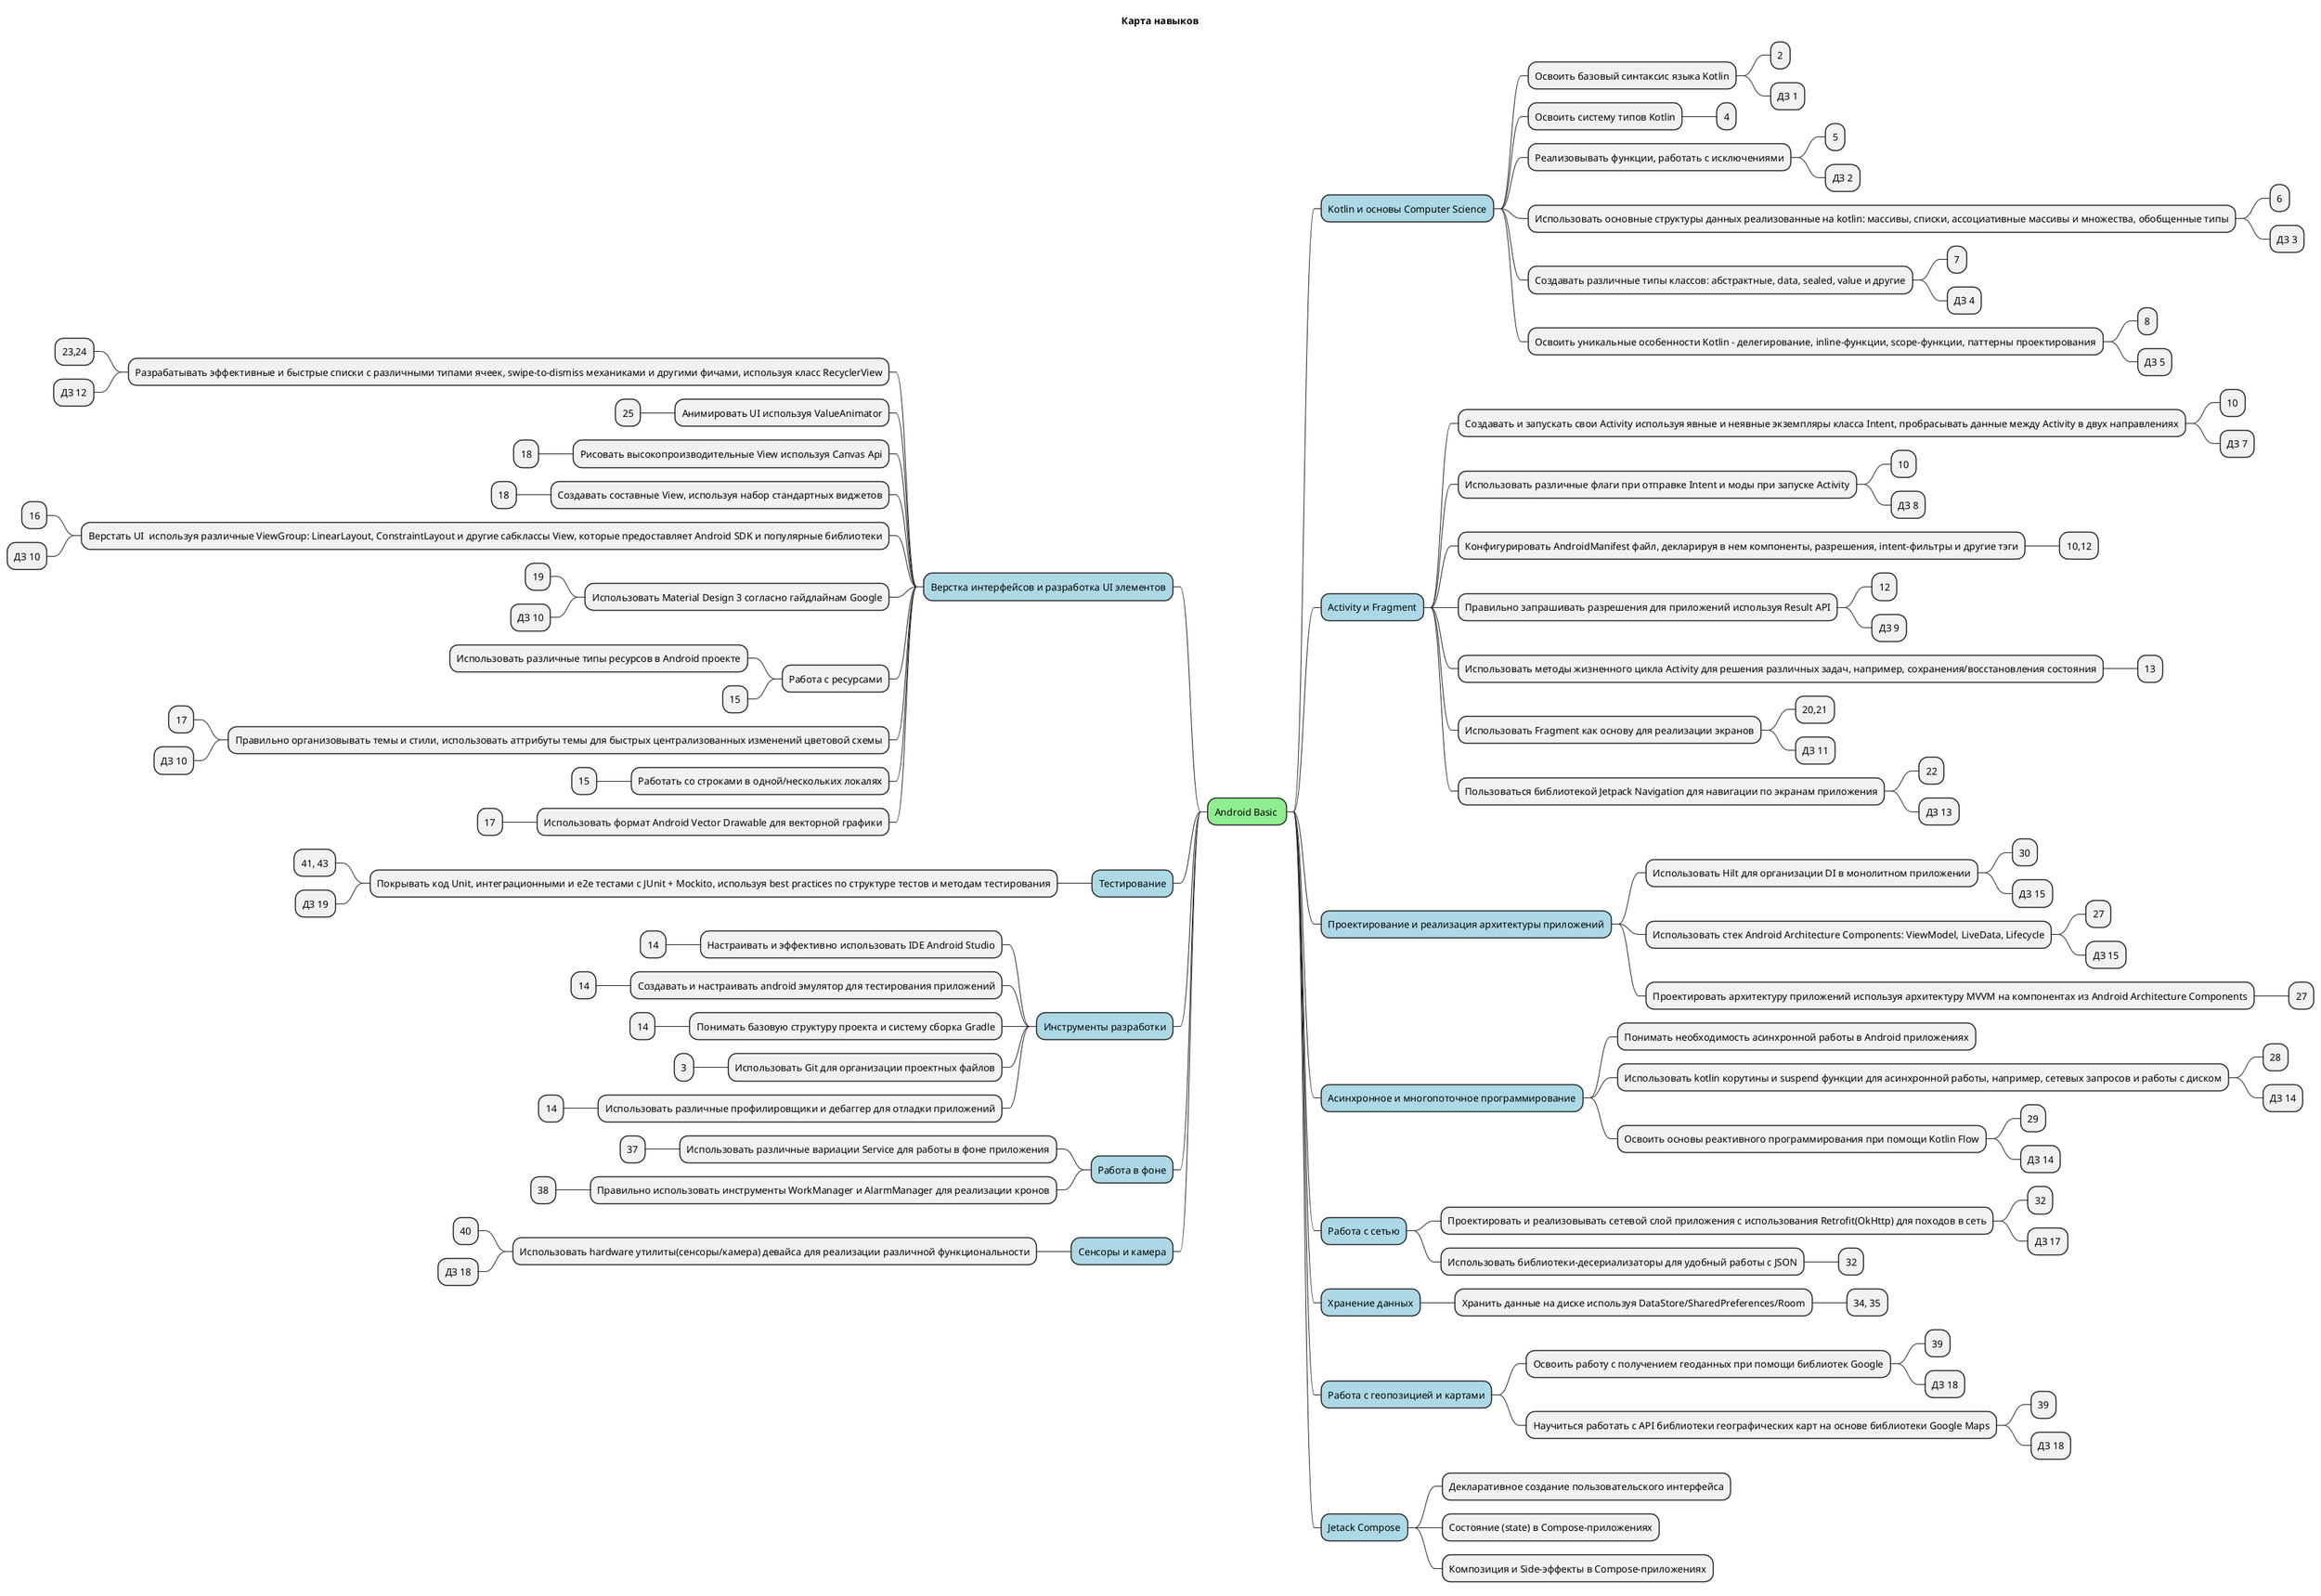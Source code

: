 @startmindmap
'https://plantuml.com/mindmap-diagram

<style>
mindmapDiagram {
  .green {
    BackgroundColor lightgreen
  }
  :depth(1) {
    BackGroundColor lightblue
  }
}
</style>

title Карта навыков

left side

* Android Basic <<green>>

** Верстка интерфейсов и разработка UI элементов
*** Разрабатывать эффективные и быстрые списки с различными типами ячеек, swipe-to-dismiss механиками и другими фичами, используя класс RecyclerView
**** 23,24
**** ДЗ 12
*** Анимировать UI используя ValueAnimator
**** 25
*** Рисовать высокопроизводительные View используя Canvas Api
**** 18
*** Создавать составные View, используя набор стандартных виджетов
**** 18
*** Верстать UI  используя различные ViewGroup: LinearLayout, ConstraintLayout и другие сабклассы View, которые предоставляет Android SDK и популярные библиотеки
**** 16
**** ДЗ 10
*** Использовать Material Design 3 согласно гайдлайнам Google
**** 19
**** ДЗ 10
*** Работа с ресурсами
**** Использовать различные типы ресурсов в Android проекте
**** 15
*** Правильно организовывать темы и стили, использовать аттрибуты темы для быстрых централизованных изменений цветовой схемы
**** 17
**** ДЗ 10
*** Работать со строками в одной/нескольких локалях
**** 15
*** Использовать формат Android Vector Drawable для векторной графики
**** 17

** Тестирование
*** Покрывать код Unit, интеграционными и e2e тестами с JUnit + Mockito, используя best practices по структуре тестов и методам тестирования
**** 41, 43
**** ДЗ 19

** Инструменты разработки
*** Настраивать и эффективно использовать IDE Android Studio
**** 14
*** Создавать и настраивать android эмулятор для тестирования приложений
**** 14
*** Понимать базовую структуру проекта и систему сборка Gradle
**** 14
*** Использовать Git для организации проектных файлов
**** 3
*** Использовать различные профилировщики и дебаггер для отладки приложений
**** 14

** Работа в фоне
*** Использовать различные вариации Service для работы в фоне приложения
**** 37
*** Правильно использовать инструменты WorkManager и AlarmManager для реализации кронов
**** 38

** Сенсоры и камера
*** Использовать hardware утилиты(сенсоры/камера) девайса для реализации различной функциональности
**** 40
**** ДЗ 18

right side

** Kotlin и основы Computer Science
*** Освоить базовый синтаксис языка Kotlin
**** 2
**** ДЗ 1
*** Освоить систему типов Kotlin
**** 4
*** Реализовывать функции, работать с исключениями
**** 5
**** ДЗ 2
*** Использовать основные структуры данных реализованные на kotlin: массивы, списки, ассоциативные массивы и множества, обобщенные типы
**** 6
**** ДЗ 3
*** Создавать различные типы классов: абстрактные, data, sealed, value и другие
**** 7
**** ДЗ 4
*** Освоить уникальные особенности Kotlin - делегирование, inline-функции, scope-функции, паттерны проектирования
**** 8
**** ДЗ 5

** Activity и Fragment
*** Создавать и запускать свои Activity используя явные и неявные экземпляры класса Intent, пробрасывать данные между Activity в двух направлениях
**** 10
**** ДЗ 7
*** Использовать различные флаги при отправке Intent и моды при запуске Activity
**** 10
**** ДЗ 8
*** Конфигурировать AndroidManifest файл, декларируя в нем компоненты, разрешения, intent-фильтры и другие тэги
**** 10,12
*** Правильно запрашивать разрешения для приложений используя Result API
**** 12
**** ДЗ 9
*** Использовать методы жизненного цикла Activity для решения различных задач, например, сохранения/восстановления состояния
**** 13
*** Использовать Fragment как основу для реализации экранов
**** 20,21
**** ДЗ 11
*** Пользоваться библиотекой Jetpack Navigation для навигации по экранам приложения
**** 22
**** ДЗ 13

** Проектирование и реализация архитектуры приложений
*** Использовать Hilt для организации DI в монолитном приложении
**** 30
**** ДЗ 15
*** Использовать стек Android Architecture Components: ViewModel, LiveData, Lifecycle
**** 27
**** ДЗ 15
*** Проектировать архитектуру приложений используя архитектуру MVVM на компонентах из Android Architecture Components
**** 27

** Асинхронное и многопоточное программирование
*** Понимать необходимость асинхронной работы в Android приложениях
*** Использовать kotlin корутины и suspend функции для асинхронной работы, например, сетевых запросов и работы с диском
**** 28
**** ДЗ 14
*** Освоить основы реактивного программирования при помощи Kotlin Flow
**** 29
**** ДЗ 14

** Работа с сетью
*** Проектировать и реализовывать сетевой слой приложения с использования Retrofit(OkHttp) для походов в сеть
**** 32
**** ДЗ 17
*** Использовать библиотеки-десериализаторы для удобный работы с JSON
**** 32

** Хранение данных
*** Хранить данные на диске используя DataStore/SharedPreferences/Room
**** 34, 35

** Работа с геопозицией и картами
*** Освоить работу с получением геоданных при помощи библиотек Google
**** 39
**** ДЗ 18
*** Научиться работать с API библиотеки географических карт на основе библиотеки Google Maps
**** 39
**** ДЗ 18

** Jetack Compose
*** Декларативное создание пользовательского интерфейса
*** Состояние (state) в Compose-приложениях
*** Композиция и Side-эффекты в Compose-приложениях


@endmindmap
